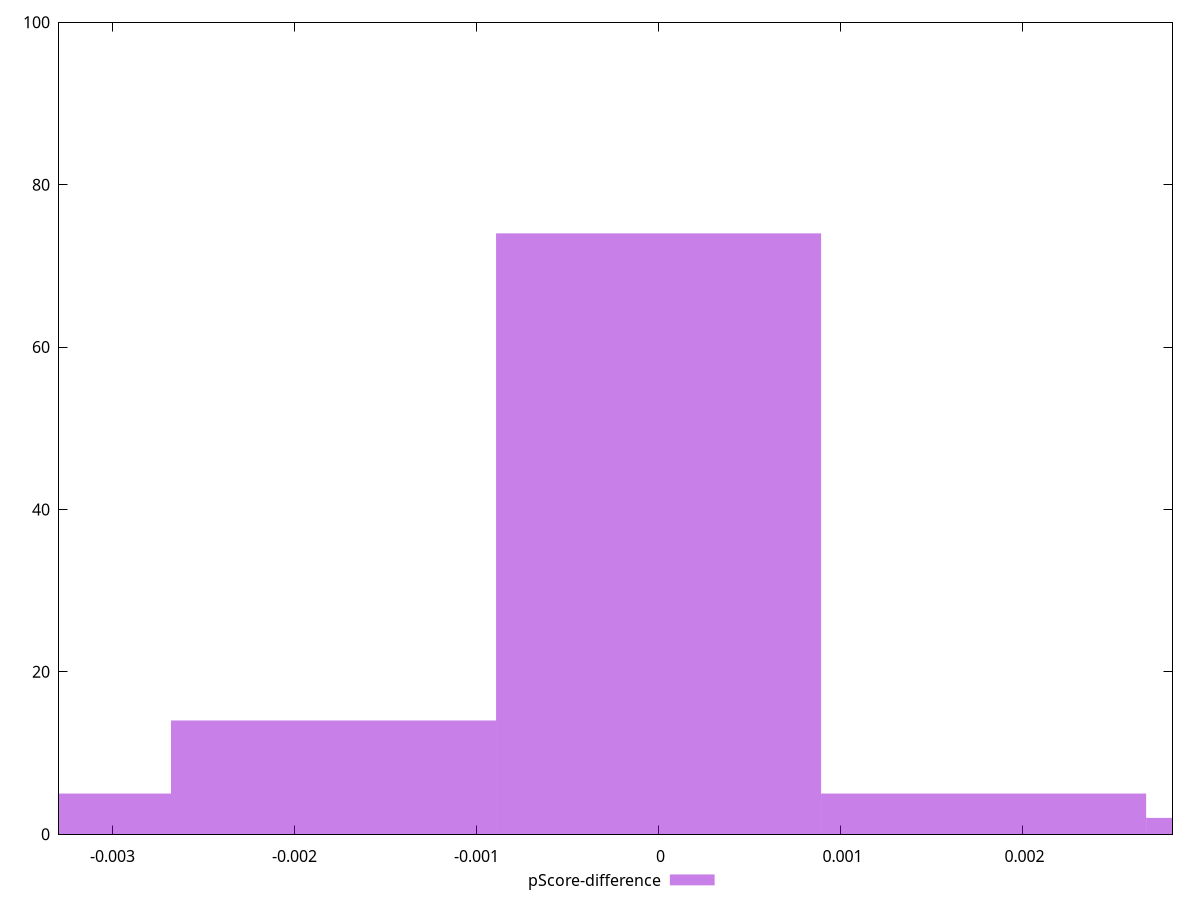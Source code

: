 reset

$pScoreDifference <<EOF
0 74
0.0017858508303366298 5
-0.0017858508303366298 14
-0.0035717016606732596 5
0.0035717016606732596 2
EOF

set key outside below
set boxwidth 0.0017858508303366298
set xrange [-0.0032941176470588363:0.0028235294117647247]
set yrange [0:100]
set trange [0:100]
set style fill transparent solid 0.5 noborder
set terminal svg size 640, 490 enhanced background rgb 'white'
set output "reprap/uses-rel-preload/samples/pages+cached+noexternal+nomedia+nocss/pScore-difference/histogram.svg"

plot $pScoreDifference title "pScore-difference" with boxes

reset

